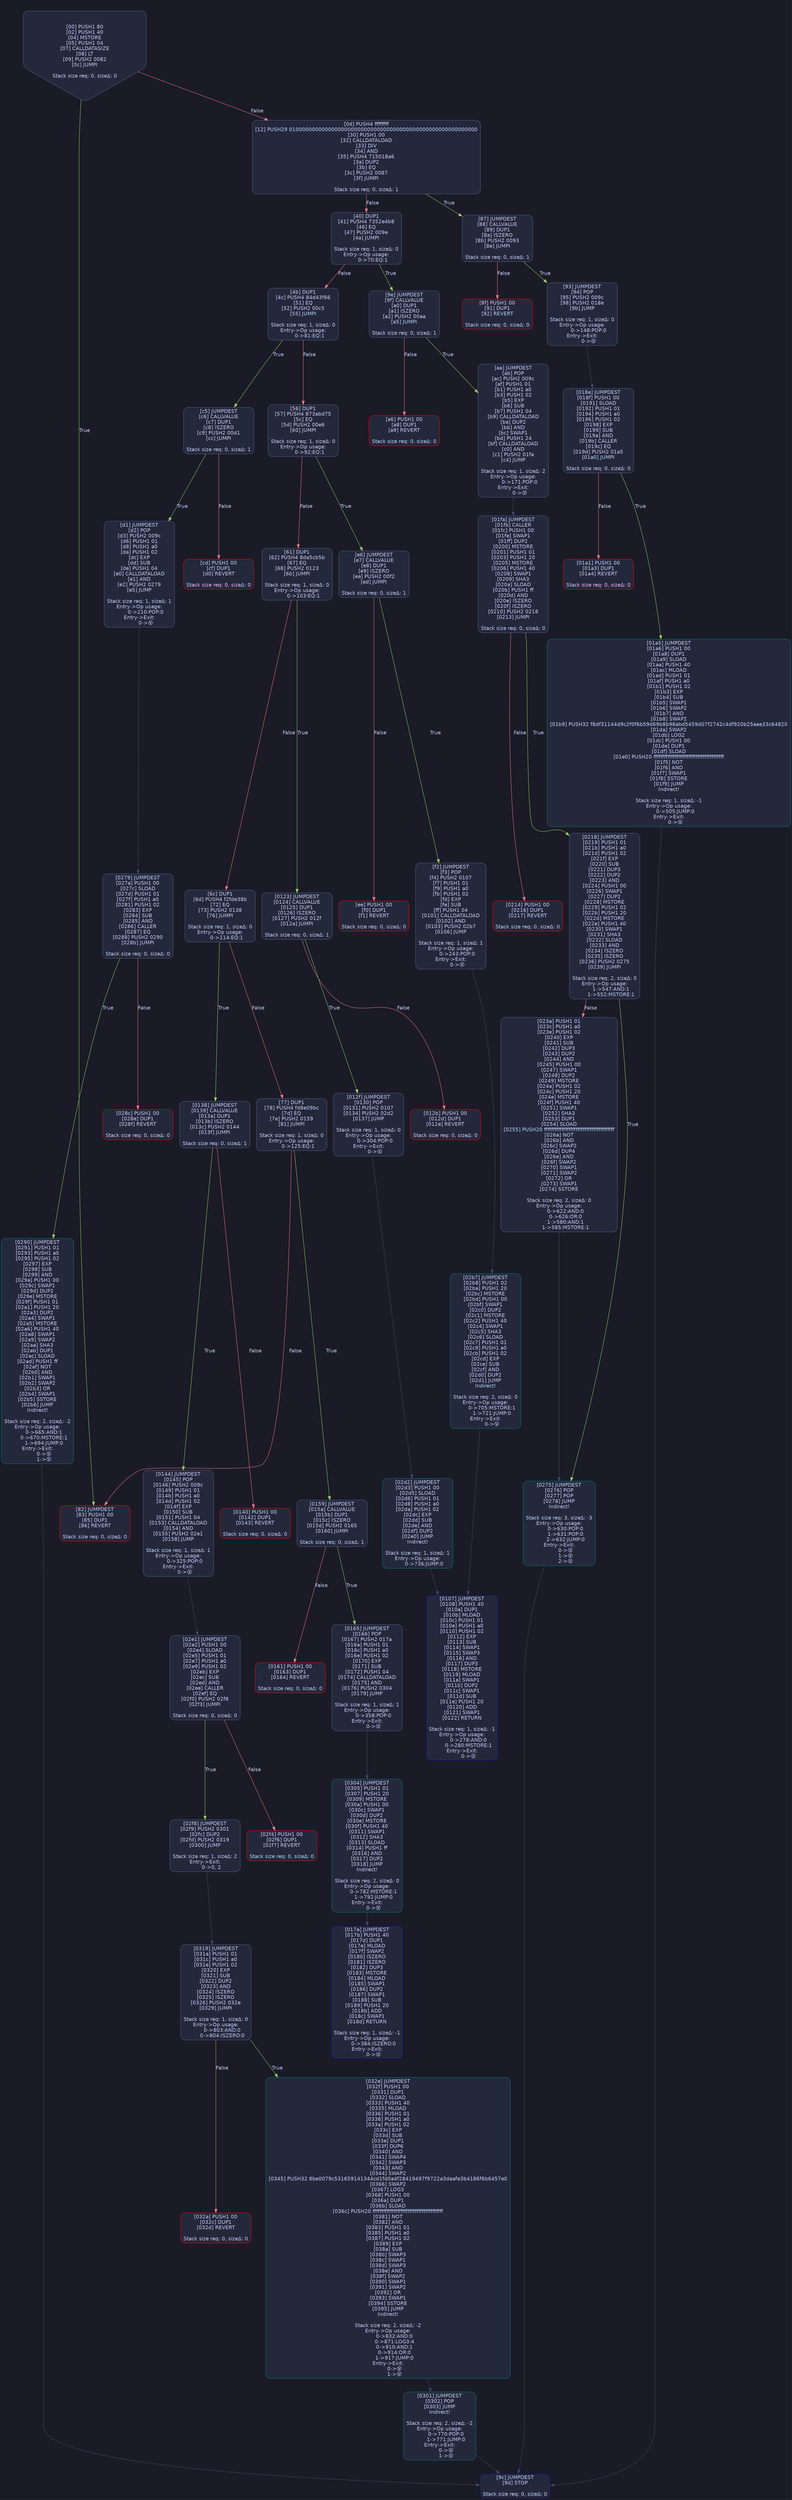 digraph G {
    node [shape=box, style="filled, rounded", color="#565f89", fontcolor="#c0caf5", fontname="Helvetica", fillcolor="#24283b"];
    edge [color="#414868", fontcolor="#c0caf5", fontname="Helvetica"];
    bgcolor="#1a1b26";
    0 [ label = "[00] PUSH1 80
[02] PUSH1 40
[04] MSTORE
[05] PUSH1 04
[07] CALLDATASIZE
[08] LT
[09] PUSH2 0082
[0c] JUMPI

Stack size req: 0, sizeΔ: 0
" shape = invhouse]
    1 [ label = "[0d] PUSH4 ffffffff
[12] PUSH29 0100000000000000000000000000000000000000000000000000000000
[30] PUSH1 00
[32] CALLDATALOAD
[33] DIV
[34] AND
[35] PUSH4 715018a6
[3a] DUP2
[3b] EQ
[3c] PUSH2 0087
[3f] JUMPI

Stack size req: 0, sizeΔ: 1
"]
    2 [ label = "[40] DUP1
[41] PUSH4 7352e4b8
[46] EQ
[47] PUSH2 009e
[4a] JUMPI

Stack size req: 1, sizeΔ: 0
Entry->Op usage:
	0->70:EQ:1
"]
    3 [ label = "[4b] DUP1
[4c] PUSH4 84d43f66
[51] EQ
[52] PUSH2 00c5
[55] JUMPI

Stack size req: 1, sizeΔ: 0
Entry->Op usage:
	0->81:EQ:1
"]
    4 [ label = "[56] DUP1
[57] PUSH4 873abd75
[5c] EQ
[5d] PUSH2 00e6
[60] JUMPI

Stack size req: 1, sizeΔ: 0
Entry->Op usage:
	0->92:EQ:1
"]
    5 [ label = "[61] DUP1
[62] PUSH4 8da5cb5b
[67] EQ
[68] PUSH2 0123
[6b] JUMPI

Stack size req: 1, sizeΔ: 0
Entry->Op usage:
	0->103:EQ:1
"]
    6 [ label = "[6c] DUP1
[6d] PUSH4 f2fde38b
[72] EQ
[73] PUSH2 0138
[76] JUMPI

Stack size req: 1, sizeΔ: 0
Entry->Op usage:
	0->114:EQ:1
"]
    7 [ label = "[77] DUP1
[78] PUSH4 fd8e09bc
[7d] EQ
[7e] PUSH2 0159
[81] JUMPI

Stack size req: 1, sizeΔ: 0
Entry->Op usage:
	0->125:EQ:1
"]
    8 [ label = "[82] JUMPDEST
[83] PUSH1 00
[85] DUP1
[86] REVERT

Stack size req: 0, sizeΔ: 0
" color = "red"]
    9 [ label = "[87] JUMPDEST
[88] CALLVALUE
[89] DUP1
[8a] ISZERO
[8b] PUSH2 0093
[8e] JUMPI

Stack size req: 0, sizeΔ: 1
"]
    10 [ label = "[8f] PUSH1 00
[91] DUP1
[92] REVERT

Stack size req: 0, sizeΔ: 0
" color = "red"]
    11 [ label = "[93] JUMPDEST
[94] POP
[95] PUSH2 009c
[98] PUSH2 018e
[9b] JUMP

Stack size req: 1, sizeΔ: 0
Entry->Op usage:
	0->148:POP:0
Entry->Exit:
	0->😵
"]
    12 [ label = "[9c] JUMPDEST
[9d] STOP

Stack size req: 0, sizeΔ: 0
" color = "darkblue"]
    13 [ label = "[9e] JUMPDEST
[9f] CALLVALUE
[a0] DUP1
[a1] ISZERO
[a2] PUSH2 00aa
[a5] JUMPI

Stack size req: 0, sizeΔ: 1
"]
    14 [ label = "[a6] PUSH1 00
[a8] DUP1
[a9] REVERT

Stack size req: 0, sizeΔ: 0
" color = "red"]
    15 [ label = "[aa] JUMPDEST
[ab] POP
[ac] PUSH2 009c
[af] PUSH1 01
[b1] PUSH1 a0
[b3] PUSH1 02
[b5] EXP
[b6] SUB
[b7] PUSH1 04
[b9] CALLDATALOAD
[ba] DUP2
[bb] AND
[bc] SWAP1
[bd] PUSH1 24
[bf] CALLDATALOAD
[c0] AND
[c1] PUSH2 01fa
[c4] JUMP

Stack size req: 1, sizeΔ: 2
Entry->Op usage:
	0->171:POP:0
Entry->Exit:
	0->😵
"]
    16 [ label = "[c5] JUMPDEST
[c6] CALLVALUE
[c7] DUP1
[c8] ISZERO
[c9] PUSH2 00d1
[cc] JUMPI

Stack size req: 0, sizeΔ: 1
"]
    17 [ label = "[cd] PUSH1 00
[cf] DUP1
[d0] REVERT

Stack size req: 0, sizeΔ: 0
" color = "red"]
    18 [ label = "[d1] JUMPDEST
[d2] POP
[d3] PUSH2 009c
[d6] PUSH1 01
[d8] PUSH1 a0
[da] PUSH1 02
[dc] EXP
[dd] SUB
[de] PUSH1 04
[e0] CALLDATALOAD
[e1] AND
[e2] PUSH2 0279
[e5] JUMP

Stack size req: 1, sizeΔ: 1
Entry->Op usage:
	0->210:POP:0
Entry->Exit:
	0->😵
"]
    19 [ label = "[e6] JUMPDEST
[e7] CALLVALUE
[e8] DUP1
[e9] ISZERO
[ea] PUSH2 00f2
[ed] JUMPI

Stack size req: 0, sizeΔ: 1
"]
    20 [ label = "[ee] PUSH1 00
[f0] DUP1
[f1] REVERT

Stack size req: 0, sizeΔ: 0
" color = "red"]
    21 [ label = "[f2] JUMPDEST
[f3] POP
[f4] PUSH2 0107
[f7] PUSH1 01
[f9] PUSH1 a0
[fb] PUSH1 02
[fd] EXP
[fe] SUB
[ff] PUSH1 04
[0101] CALLDATALOAD
[0102] AND
[0103] PUSH2 02b7
[0106] JUMP

Stack size req: 1, sizeΔ: 1
Entry->Op usage:
	0->243:POP:0
Entry->Exit:
	0->😵
"]
    22 [ label = "[0107] JUMPDEST
[0108] PUSH1 40
[010a] DUP1
[010b] MLOAD
[010c] PUSH1 01
[010e] PUSH1 a0
[0110] PUSH1 02
[0112] EXP
[0113] SUB
[0114] SWAP1
[0115] SWAP3
[0116] AND
[0117] DUP3
[0118] MSTORE
[0119] MLOAD
[011a] SWAP1
[011b] DUP2
[011c] SWAP1
[011d] SUB
[011e] PUSH1 20
[0120] ADD
[0121] SWAP1
[0122] RETURN

Stack size req: 1, sizeΔ: -1
Entry->Op usage:
	0->278:AND:0
	0->280:MSTORE:1
Entry->Exit:
	0->😵
" color = "darkblue"]
    23 [ label = "[0123] JUMPDEST
[0124] CALLVALUE
[0125] DUP1
[0126] ISZERO
[0127] PUSH2 012f
[012a] JUMPI

Stack size req: 0, sizeΔ: 1
"]
    24 [ label = "[012b] PUSH1 00
[012d] DUP1
[012e] REVERT

Stack size req: 0, sizeΔ: 0
" color = "red"]
    25 [ label = "[012f] JUMPDEST
[0130] POP
[0131] PUSH2 0107
[0134] PUSH2 02d2
[0137] JUMP

Stack size req: 1, sizeΔ: 0
Entry->Op usage:
	0->304:POP:0
Entry->Exit:
	0->😵
"]
    26 [ label = "[0138] JUMPDEST
[0139] CALLVALUE
[013a] DUP1
[013b] ISZERO
[013c] PUSH2 0144
[013f] JUMPI

Stack size req: 0, sizeΔ: 1
"]
    27 [ label = "[0140] PUSH1 00
[0142] DUP1
[0143] REVERT

Stack size req: 0, sizeΔ: 0
" color = "red"]
    28 [ label = "[0144] JUMPDEST
[0145] POP
[0146] PUSH2 009c
[0149] PUSH1 01
[014b] PUSH1 a0
[014d] PUSH1 02
[014f] EXP
[0150] SUB
[0151] PUSH1 04
[0153] CALLDATALOAD
[0154] AND
[0155] PUSH2 02e1
[0158] JUMP

Stack size req: 1, sizeΔ: 1
Entry->Op usage:
	0->325:POP:0
Entry->Exit:
	0->😵
"]
    29 [ label = "[0159] JUMPDEST
[015a] CALLVALUE
[015b] DUP1
[015c] ISZERO
[015d] PUSH2 0165
[0160] JUMPI

Stack size req: 0, sizeΔ: 1
"]
    30 [ label = "[0161] PUSH1 00
[0163] DUP1
[0164] REVERT

Stack size req: 0, sizeΔ: 0
" color = "red"]
    31 [ label = "[0165] JUMPDEST
[0166] POP
[0167] PUSH2 017a
[016a] PUSH1 01
[016c] PUSH1 a0
[016e] PUSH1 02
[0170] EXP
[0171] SUB
[0172] PUSH1 04
[0174] CALLDATALOAD
[0175] AND
[0176] PUSH2 0304
[0179] JUMP

Stack size req: 1, sizeΔ: 1
Entry->Op usage:
	0->358:POP:0
Entry->Exit:
	0->😵
"]
    32 [ label = "[017a] JUMPDEST
[017b] PUSH1 40
[017d] DUP1
[017e] MLOAD
[017f] SWAP2
[0180] ISZERO
[0181] ISZERO
[0182] DUP3
[0183] MSTORE
[0184] MLOAD
[0185] SWAP1
[0186] DUP2
[0187] SWAP1
[0188] SUB
[0189] PUSH1 20
[018b] ADD
[018c] SWAP1
[018d] RETURN

Stack size req: 1, sizeΔ: -1
Entry->Op usage:
	0->384:ISZERO:0
Entry->Exit:
	0->😵
" color = "darkblue"]
    33 [ label = "[018e] JUMPDEST
[018f] PUSH1 00
[0191] SLOAD
[0192] PUSH1 01
[0194] PUSH1 a0
[0196] PUSH1 02
[0198] EXP
[0199] SUB
[019a] AND
[019b] CALLER
[019c] EQ
[019d] PUSH2 01a5
[01a0] JUMPI

Stack size req: 0, sizeΔ: 0
"]
    34 [ label = "[01a1] PUSH1 00
[01a3] DUP1
[01a4] REVERT

Stack size req: 0, sizeΔ: 0
" color = "red"]
    35 [ label = "[01a5] JUMPDEST
[01a6] PUSH1 00
[01a8] DUP1
[01a9] SLOAD
[01aa] PUSH1 40
[01ac] MLOAD
[01ad] PUSH1 01
[01af] PUSH1 a0
[01b1] PUSH1 02
[01b3] EXP
[01b4] SUB
[01b5] SWAP1
[01b6] SWAP2
[01b7] AND
[01b8] SWAP2
[01b9] PUSH32 f8df31144d9c2f0f6b59d69b8b98abd5459d07f2742c4df920b25aae33c64820
[01da] SWAP2
[01db] LOG2
[01dc] PUSH1 00
[01de] DUP1
[01df] SLOAD
[01e0] PUSH20 ffffffffffffffffffffffffffffffffffffffff
[01f5] NOT
[01f6] AND
[01f7] SWAP1
[01f8] SSTORE
[01f9] JUMP
Indirect!

Stack size req: 1, sizeΔ: -1
Entry->Op usage:
	0->505:JUMP:0
Entry->Exit:
	0->😵
" color = "teal"]
    36 [ label = "[01fa] JUMPDEST
[01fb] CALLER
[01fc] PUSH1 00
[01fe] SWAP1
[01ff] DUP2
[0200] MSTORE
[0201] PUSH1 01
[0203] PUSH1 20
[0205] MSTORE
[0206] PUSH1 40
[0208] SWAP1
[0209] SHA3
[020a] SLOAD
[020b] PUSH1 ff
[020d] AND
[020e] ISZERO
[020f] ISZERO
[0210] PUSH2 0218
[0213] JUMPI

Stack size req: 0, sizeΔ: 0
"]
    37 [ label = "[0214] PUSH1 00
[0216] DUP1
[0217] REVERT

Stack size req: 0, sizeΔ: 0
" color = "red"]
    38 [ label = "[0218] JUMPDEST
[0219] PUSH1 01
[021b] PUSH1 a0
[021d] PUSH1 02
[021f] EXP
[0220] SUB
[0221] DUP3
[0222] DUP2
[0223] AND
[0224] PUSH1 00
[0226] SWAP1
[0227] DUP2
[0228] MSTORE
[0229] PUSH1 02
[022b] PUSH1 20
[022d] MSTORE
[022e] PUSH1 40
[0230] SWAP1
[0231] SHA3
[0232] SLOAD
[0233] AND
[0234] ISZERO
[0235] ISZERO
[0236] PUSH2 0275
[0239] JUMPI

Stack size req: 2, sizeΔ: 0
Entry->Op usage:
	1->547:AND:1
	1->552:MSTORE:1
"]
    39 [ label = "[023a] PUSH1 01
[023c] PUSH1 a0
[023e] PUSH1 02
[0240] EXP
[0241] SUB
[0242] DUP3
[0243] DUP2
[0244] AND
[0245] PUSH1 00
[0247] SWAP1
[0248] DUP2
[0249] MSTORE
[024a] PUSH1 02
[024c] PUSH1 20
[024e] MSTORE
[024f] PUSH1 40
[0251] SWAP1
[0252] SHA3
[0253] DUP1
[0254] SLOAD
[0255] PUSH20 ffffffffffffffffffffffffffffffffffffffff
[026a] NOT
[026b] AND
[026c] SWAP2
[026d] DUP4
[026e] AND
[026f] SWAP2
[0270] SWAP1
[0271] SWAP2
[0272] OR
[0273] SWAP1
[0274] SSTORE

Stack size req: 2, sizeΔ: 0
Entry->Op usage:
	0->622:AND:0
	0->626:OR:0
	1->580:AND:1
	1->585:MSTORE:1
"]
    40 [ label = "[0275] JUMPDEST
[0276] POP
[0277] POP
[0278] JUMP
Indirect!

Stack size req: 3, sizeΔ: -3
Entry->Op usage:
	0->630:POP:0
	1->631:POP:0
	2->632:JUMP:0
Entry->Exit:
	0->😵
	1->😵
	2->😵
" color = "teal"]
    41 [ label = "[0279] JUMPDEST
[027a] PUSH1 00
[027c] SLOAD
[027d] PUSH1 01
[027f] PUSH1 a0
[0281] PUSH1 02
[0283] EXP
[0284] SUB
[0285] AND
[0286] CALLER
[0287] EQ
[0288] PUSH2 0290
[028b] JUMPI

Stack size req: 0, sizeΔ: 0
"]
    42 [ label = "[028c] PUSH1 00
[028e] DUP1
[028f] REVERT

Stack size req: 0, sizeΔ: 0
" color = "red"]
    43 [ label = "[0290] JUMPDEST
[0291] PUSH1 01
[0293] PUSH1 a0
[0295] PUSH1 02
[0297] EXP
[0298] SUB
[0299] AND
[029a] PUSH1 00
[029c] SWAP1
[029d] DUP2
[029e] MSTORE
[029f] PUSH1 01
[02a1] PUSH1 20
[02a3] DUP2
[02a4] SWAP1
[02a5] MSTORE
[02a6] PUSH1 40
[02a8] SWAP1
[02a9] SWAP2
[02aa] SHA3
[02ab] DUP1
[02ac] SLOAD
[02ad] PUSH1 ff
[02af] NOT
[02b0] AND
[02b1] SWAP1
[02b2] SWAP2
[02b3] OR
[02b4] SWAP1
[02b5] SSTORE
[02b6] JUMP
Indirect!

Stack size req: 2, sizeΔ: -2
Entry->Op usage:
	0->665:AND:1
	0->670:MSTORE:1
	1->694:JUMP:0
Entry->Exit:
	0->😵
	1->😵
" color = "teal"]
    44 [ label = "[02b7] JUMPDEST
[02b8] PUSH1 02
[02ba] PUSH1 20
[02bc] MSTORE
[02bd] PUSH1 00
[02bf] SWAP1
[02c0] DUP2
[02c1] MSTORE
[02c2] PUSH1 40
[02c4] SWAP1
[02c5] SHA3
[02c6] SLOAD
[02c7] PUSH1 01
[02c9] PUSH1 a0
[02cb] PUSH1 02
[02cd] EXP
[02ce] SUB
[02cf] AND
[02d0] DUP2
[02d1] JUMP
Indirect!

Stack size req: 2, sizeΔ: 0
Entry->Op usage:
	0->705:MSTORE:1
	1->721:JUMP:0
Entry->Exit:
	0->😵
" color = "teal"]
    45 [ label = "[02d2] JUMPDEST
[02d3] PUSH1 00
[02d5] SLOAD
[02d6] PUSH1 01
[02d8] PUSH1 a0
[02da] PUSH1 02
[02dc] EXP
[02dd] SUB
[02de] AND
[02df] DUP2
[02e0] JUMP
Indirect!

Stack size req: 1, sizeΔ: 1
Entry->Op usage:
	0->736:JUMP:0
" color = "teal"]
    46 [ label = "[02e1] JUMPDEST
[02e2] PUSH1 00
[02e4] SLOAD
[02e5] PUSH1 01
[02e7] PUSH1 a0
[02e9] PUSH1 02
[02eb] EXP
[02ec] SUB
[02ed] AND
[02ee] CALLER
[02ef] EQ
[02f0] PUSH2 02f8
[02f3] JUMPI

Stack size req: 0, sizeΔ: 0
"]
    47 [ label = "[02f4] PUSH1 00
[02f6] DUP1
[02f7] REVERT

Stack size req: 0, sizeΔ: 0
" color = "red"]
    48 [ label = "[02f8] JUMPDEST
[02f9] PUSH2 0301
[02fc] DUP2
[02fd] PUSH2 0319
[0300] JUMP

Stack size req: 1, sizeΔ: 2
Entry->Exit:
	0->0, 2
"]
    49 [ label = "[0301] JUMPDEST
[0302] POP
[0303] JUMP
Indirect!

Stack size req: 2, sizeΔ: -2
Entry->Op usage:
	0->770:POP:0
	1->771:JUMP:0
Entry->Exit:
	0->😵
	1->😵
" color = "teal"]
    50 [ label = "[0304] JUMPDEST
[0305] PUSH1 01
[0307] PUSH1 20
[0309] MSTORE
[030a] PUSH1 00
[030c] SWAP1
[030d] DUP2
[030e] MSTORE
[030f] PUSH1 40
[0311] SWAP1
[0312] SHA3
[0313] SLOAD
[0314] PUSH1 ff
[0316] AND
[0317] DUP2
[0318] JUMP
Indirect!

Stack size req: 2, sizeΔ: 0
Entry->Op usage:
	0->782:MSTORE:1
	1->792:JUMP:0
Entry->Exit:
	0->😵
" color = "teal"]
    51 [ label = "[0319] JUMPDEST
[031a] PUSH1 01
[031c] PUSH1 a0
[031e] PUSH1 02
[0320] EXP
[0321] SUB
[0322] DUP2
[0323] AND
[0324] ISZERO
[0325] ISZERO
[0326] PUSH2 032e
[0329] JUMPI

Stack size req: 1, sizeΔ: 0
Entry->Op usage:
	0->803:AND:0
	0->804:ISZERO:0
"]
    52 [ label = "[032a] PUSH1 00
[032c] DUP1
[032d] REVERT

Stack size req: 0, sizeΔ: 0
" color = "red"]
    53 [ label = "[032e] JUMPDEST
[032f] PUSH1 00
[0331] DUP1
[0332] SLOAD
[0333] PUSH1 40
[0335] MLOAD
[0336] PUSH1 01
[0338] PUSH1 a0
[033a] PUSH1 02
[033c] EXP
[033d] SUB
[033e] DUP1
[033f] DUP6
[0340] AND
[0341] SWAP4
[0342] SWAP3
[0343] AND
[0344] SWAP2
[0345] PUSH32 8be0079c531659141344cd1fd0a4f28419497f9722a3daafe3b4186f6b6457e0
[0366] SWAP2
[0367] LOG3
[0368] PUSH1 00
[036a] DUP1
[036b] SLOAD
[036c] PUSH20 ffffffffffffffffffffffffffffffffffffffff
[0381] NOT
[0382] AND
[0383] PUSH1 01
[0385] PUSH1 a0
[0387] PUSH1 02
[0389] EXP
[038a] SUB
[038b] SWAP3
[038c] SWAP1
[038d] SWAP3
[038e] AND
[038f] SWAP2
[0390] SWAP1
[0391] SWAP2
[0392] OR
[0393] SWAP1
[0394] SSTORE
[0395] JUMP
Indirect!

Stack size req: 2, sizeΔ: -2
Entry->Op usage:
	0->832:AND:0
	0->871:LOG3:4
	0->910:AND:1
	0->914:OR:0
	1->917:JUMP:0
Entry->Exit:
	0->😵
	1->😵
" color = "teal"]
    0 -> 1 [ label = "False" color = "#f7768e"]
    0 -> 8 [ label = "True" color = "#9ece6a"]
    1 -> 2 [ label = "False" color = "#f7768e"]
    1 -> 9 [ label = "True" color = "#9ece6a"]
    2 -> 3 [ label = "False" color = "#f7768e"]
    2 -> 13 [ label = "True" color = "#9ece6a"]
    3 -> 4 [ label = "False" color = "#f7768e"]
    3 -> 16 [ label = "True" color = "#9ece6a"]
    4 -> 5 [ label = "False" color = "#f7768e"]
    4 -> 19 [ label = "True" color = "#9ece6a"]
    5 -> 6 [ label = "False" color = "#f7768e"]
    5 -> 23 [ label = "True" color = "#9ece6a"]
    6 -> 7 [ label = "False" color = "#f7768e"]
    6 -> 26 [ label = "True" color = "#9ece6a"]
    7 -> 8 [ label = "False" color = "#f7768e"]
    7 -> 29 [ label = "True" color = "#9ece6a"]
    9 -> 10 [ label = "False" color = "#f7768e"]
    9 -> 11 [ label = "True" color = "#9ece6a"]
    11 -> 33 [ ]
    13 -> 14 [ label = "False" color = "#f7768e"]
    13 -> 15 [ label = "True" color = "#9ece6a"]
    15 -> 36 [ ]
    16 -> 17 [ label = "False" color = "#f7768e"]
    16 -> 18 [ label = "True" color = "#9ece6a"]
    18 -> 41 [ ]
    19 -> 20 [ label = "False" color = "#f7768e"]
    19 -> 21 [ label = "True" color = "#9ece6a"]
    21 -> 44 [ ]
    23 -> 24 [ label = "False" color = "#f7768e"]
    23 -> 25 [ label = "True" color = "#9ece6a"]
    25 -> 45 [ ]
    26 -> 27 [ label = "False" color = "#f7768e"]
    26 -> 28 [ label = "True" color = "#9ece6a"]
    28 -> 46 [ ]
    29 -> 30 [ label = "False" color = "#f7768e"]
    29 -> 31 [ label = "True" color = "#9ece6a"]
    31 -> 50 [ ]
    33 -> 34 [ label = "False" color = "#f7768e"]
    33 -> 35 [ label = "True" color = "#9ece6a"]
    36 -> 37 [ label = "False" color = "#f7768e"]
    36 -> 38 [ label = "True" color = "#9ece6a"]
    38 -> 39 [ label = "False" color = "#f7768e"]
    38 -> 40 [ label = "True" color = "#9ece6a"]
    39 -> 40 [ ]
    41 -> 42 [ label = "False" color = "#f7768e"]
    41 -> 43 [ label = "True" color = "#9ece6a"]
    46 -> 47 [ label = "False" color = "#f7768e"]
    46 -> 48 [ label = "True" color = "#9ece6a"]
    48 -> 51 [ ]
    51 -> 52 [ label = "False" color = "#f7768e"]
    51 -> 53 [ label = "True" color = "#9ece6a"]
    35 -> 12 [ ]
    40 -> 12 [ ]
    43 -> 12 [ ]
    44 -> 22 [ ]
    45 -> 22 [ ]
    53 -> 49 [ ]
    49 -> 12 [ ]
    50 -> 32 [ ]

}
